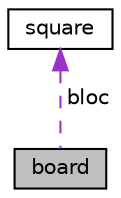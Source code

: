 digraph "board"
{
 // LATEX_PDF_SIZE
  edge [fontname="Helvetica",fontsize="10",labelfontname="Helvetica",labelfontsize="10"];
  node [fontname="Helvetica",fontsize="10",shape=record];
  Node1 [label="board",height=0.2,width=0.4,color="black", fillcolor="grey75", style="filled", fontcolor="black",tooltip=" "];
  Node2 -> Node1 [dir="back",color="darkorchid3",fontsize="10",style="dashed",label=" bloc" ,fontname="Helvetica"];
  Node2 [label="square",height=0.2,width=0.4,color="black", fillcolor="white", style="filled",URL="$structsquare.html",tooltip=" "];
}
